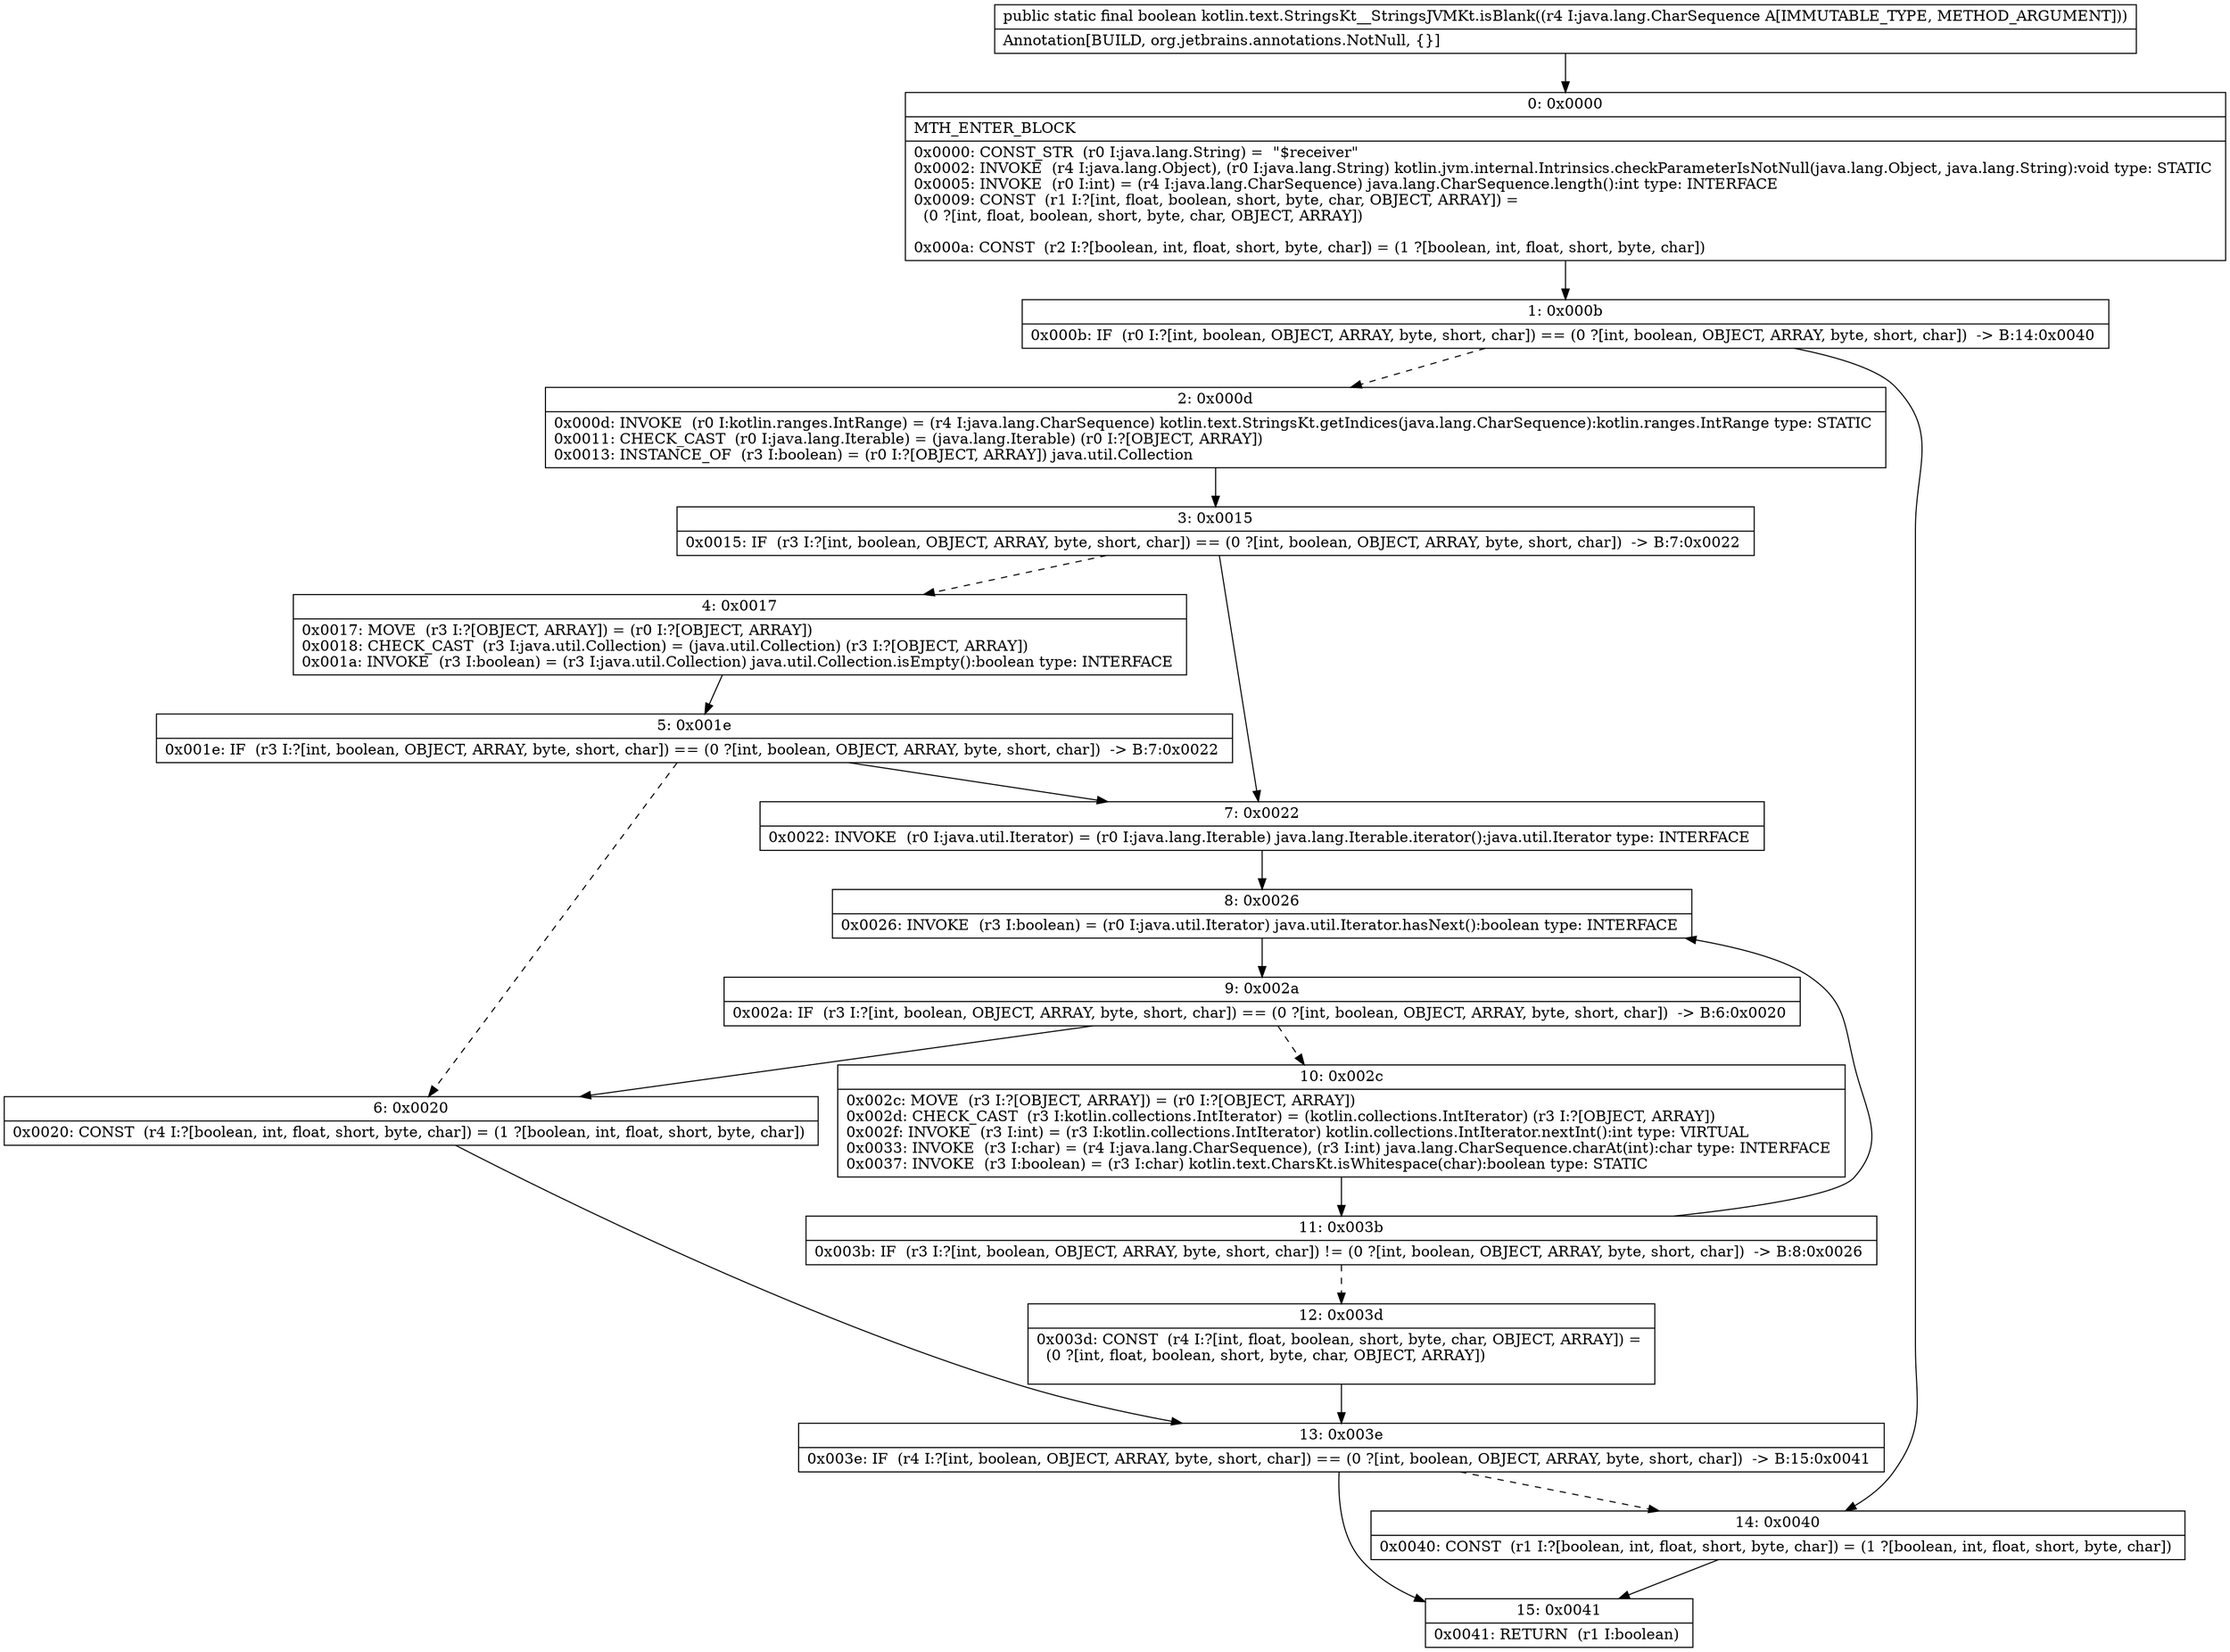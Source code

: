 digraph "CFG forkotlin.text.StringsKt__StringsJVMKt.isBlank(Ljava\/lang\/CharSequence;)Z" {
Node_0 [shape=record,label="{0\:\ 0x0000|MTH_ENTER_BLOCK\l|0x0000: CONST_STR  (r0 I:java.lang.String) =  \"$receiver\" \l0x0002: INVOKE  (r4 I:java.lang.Object), (r0 I:java.lang.String) kotlin.jvm.internal.Intrinsics.checkParameterIsNotNull(java.lang.Object, java.lang.String):void type: STATIC \l0x0005: INVOKE  (r0 I:int) = (r4 I:java.lang.CharSequence) java.lang.CharSequence.length():int type: INTERFACE \l0x0009: CONST  (r1 I:?[int, float, boolean, short, byte, char, OBJECT, ARRAY]) = \l  (0 ?[int, float, boolean, short, byte, char, OBJECT, ARRAY])\l \l0x000a: CONST  (r2 I:?[boolean, int, float, short, byte, char]) = (1 ?[boolean, int, float, short, byte, char]) \l}"];
Node_1 [shape=record,label="{1\:\ 0x000b|0x000b: IF  (r0 I:?[int, boolean, OBJECT, ARRAY, byte, short, char]) == (0 ?[int, boolean, OBJECT, ARRAY, byte, short, char])  \-\> B:14:0x0040 \l}"];
Node_2 [shape=record,label="{2\:\ 0x000d|0x000d: INVOKE  (r0 I:kotlin.ranges.IntRange) = (r4 I:java.lang.CharSequence) kotlin.text.StringsKt.getIndices(java.lang.CharSequence):kotlin.ranges.IntRange type: STATIC \l0x0011: CHECK_CAST  (r0 I:java.lang.Iterable) = (java.lang.Iterable) (r0 I:?[OBJECT, ARRAY]) \l0x0013: INSTANCE_OF  (r3 I:boolean) = (r0 I:?[OBJECT, ARRAY]) java.util.Collection \l}"];
Node_3 [shape=record,label="{3\:\ 0x0015|0x0015: IF  (r3 I:?[int, boolean, OBJECT, ARRAY, byte, short, char]) == (0 ?[int, boolean, OBJECT, ARRAY, byte, short, char])  \-\> B:7:0x0022 \l}"];
Node_4 [shape=record,label="{4\:\ 0x0017|0x0017: MOVE  (r3 I:?[OBJECT, ARRAY]) = (r0 I:?[OBJECT, ARRAY]) \l0x0018: CHECK_CAST  (r3 I:java.util.Collection) = (java.util.Collection) (r3 I:?[OBJECT, ARRAY]) \l0x001a: INVOKE  (r3 I:boolean) = (r3 I:java.util.Collection) java.util.Collection.isEmpty():boolean type: INTERFACE \l}"];
Node_5 [shape=record,label="{5\:\ 0x001e|0x001e: IF  (r3 I:?[int, boolean, OBJECT, ARRAY, byte, short, char]) == (0 ?[int, boolean, OBJECT, ARRAY, byte, short, char])  \-\> B:7:0x0022 \l}"];
Node_6 [shape=record,label="{6\:\ 0x0020|0x0020: CONST  (r4 I:?[boolean, int, float, short, byte, char]) = (1 ?[boolean, int, float, short, byte, char]) \l}"];
Node_7 [shape=record,label="{7\:\ 0x0022|0x0022: INVOKE  (r0 I:java.util.Iterator) = (r0 I:java.lang.Iterable) java.lang.Iterable.iterator():java.util.Iterator type: INTERFACE \l}"];
Node_8 [shape=record,label="{8\:\ 0x0026|0x0026: INVOKE  (r3 I:boolean) = (r0 I:java.util.Iterator) java.util.Iterator.hasNext():boolean type: INTERFACE \l}"];
Node_9 [shape=record,label="{9\:\ 0x002a|0x002a: IF  (r3 I:?[int, boolean, OBJECT, ARRAY, byte, short, char]) == (0 ?[int, boolean, OBJECT, ARRAY, byte, short, char])  \-\> B:6:0x0020 \l}"];
Node_10 [shape=record,label="{10\:\ 0x002c|0x002c: MOVE  (r3 I:?[OBJECT, ARRAY]) = (r0 I:?[OBJECT, ARRAY]) \l0x002d: CHECK_CAST  (r3 I:kotlin.collections.IntIterator) = (kotlin.collections.IntIterator) (r3 I:?[OBJECT, ARRAY]) \l0x002f: INVOKE  (r3 I:int) = (r3 I:kotlin.collections.IntIterator) kotlin.collections.IntIterator.nextInt():int type: VIRTUAL \l0x0033: INVOKE  (r3 I:char) = (r4 I:java.lang.CharSequence), (r3 I:int) java.lang.CharSequence.charAt(int):char type: INTERFACE \l0x0037: INVOKE  (r3 I:boolean) = (r3 I:char) kotlin.text.CharsKt.isWhitespace(char):boolean type: STATIC \l}"];
Node_11 [shape=record,label="{11\:\ 0x003b|0x003b: IF  (r3 I:?[int, boolean, OBJECT, ARRAY, byte, short, char]) != (0 ?[int, boolean, OBJECT, ARRAY, byte, short, char])  \-\> B:8:0x0026 \l}"];
Node_12 [shape=record,label="{12\:\ 0x003d|0x003d: CONST  (r4 I:?[int, float, boolean, short, byte, char, OBJECT, ARRAY]) = \l  (0 ?[int, float, boolean, short, byte, char, OBJECT, ARRAY])\l \l}"];
Node_13 [shape=record,label="{13\:\ 0x003e|0x003e: IF  (r4 I:?[int, boolean, OBJECT, ARRAY, byte, short, char]) == (0 ?[int, boolean, OBJECT, ARRAY, byte, short, char])  \-\> B:15:0x0041 \l}"];
Node_14 [shape=record,label="{14\:\ 0x0040|0x0040: CONST  (r1 I:?[boolean, int, float, short, byte, char]) = (1 ?[boolean, int, float, short, byte, char]) \l}"];
Node_15 [shape=record,label="{15\:\ 0x0041|0x0041: RETURN  (r1 I:boolean) \l}"];
MethodNode[shape=record,label="{public static final boolean kotlin.text.StringsKt__StringsJVMKt.isBlank((r4 I:java.lang.CharSequence A[IMMUTABLE_TYPE, METHOD_ARGUMENT]))  | Annotation[BUILD, org.jetbrains.annotations.NotNull, \{\}]\l}"];
MethodNode -> Node_0;
Node_0 -> Node_1;
Node_1 -> Node_2[style=dashed];
Node_1 -> Node_14;
Node_2 -> Node_3;
Node_3 -> Node_4[style=dashed];
Node_3 -> Node_7;
Node_4 -> Node_5;
Node_5 -> Node_6[style=dashed];
Node_5 -> Node_7;
Node_6 -> Node_13;
Node_7 -> Node_8;
Node_8 -> Node_9;
Node_9 -> Node_6;
Node_9 -> Node_10[style=dashed];
Node_10 -> Node_11;
Node_11 -> Node_8;
Node_11 -> Node_12[style=dashed];
Node_12 -> Node_13;
Node_13 -> Node_14[style=dashed];
Node_13 -> Node_15;
Node_14 -> Node_15;
}

